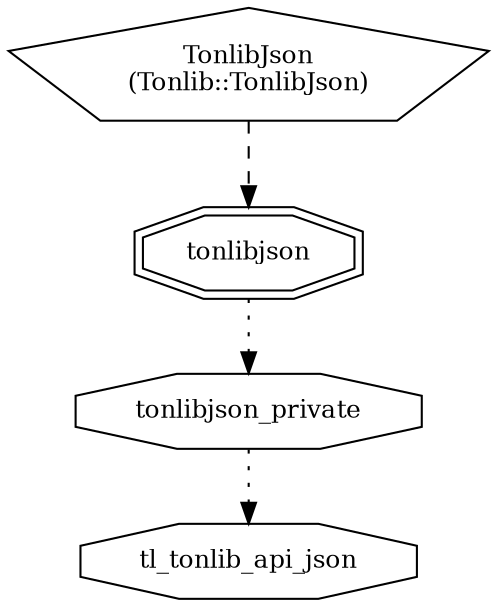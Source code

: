 digraph "tl_tonlib_api_json" {
node [
  fontsize = "12"
];
    "node36" [ label = "tl_tonlib_api_json", shape = octagon ];
    "node35" [ label = "tonlibjson_private", shape = octagon ];
    "node35" -> "node36" [ style = dotted ] // tonlibjson_private -> tl_tonlib_api_json
    "node34" [ label = "tonlibjson", shape = doubleoctagon ];
    "node34" -> "node35" [ style = dotted ] // tonlibjson -> tonlibjson_private
    "node33" [ label = "TonlibJson\n(Tonlib::TonlibJson)", shape = pentagon ];
    "node33" -> "node34" [ style = dashed ] // TonlibJson -> tonlibjson
}
